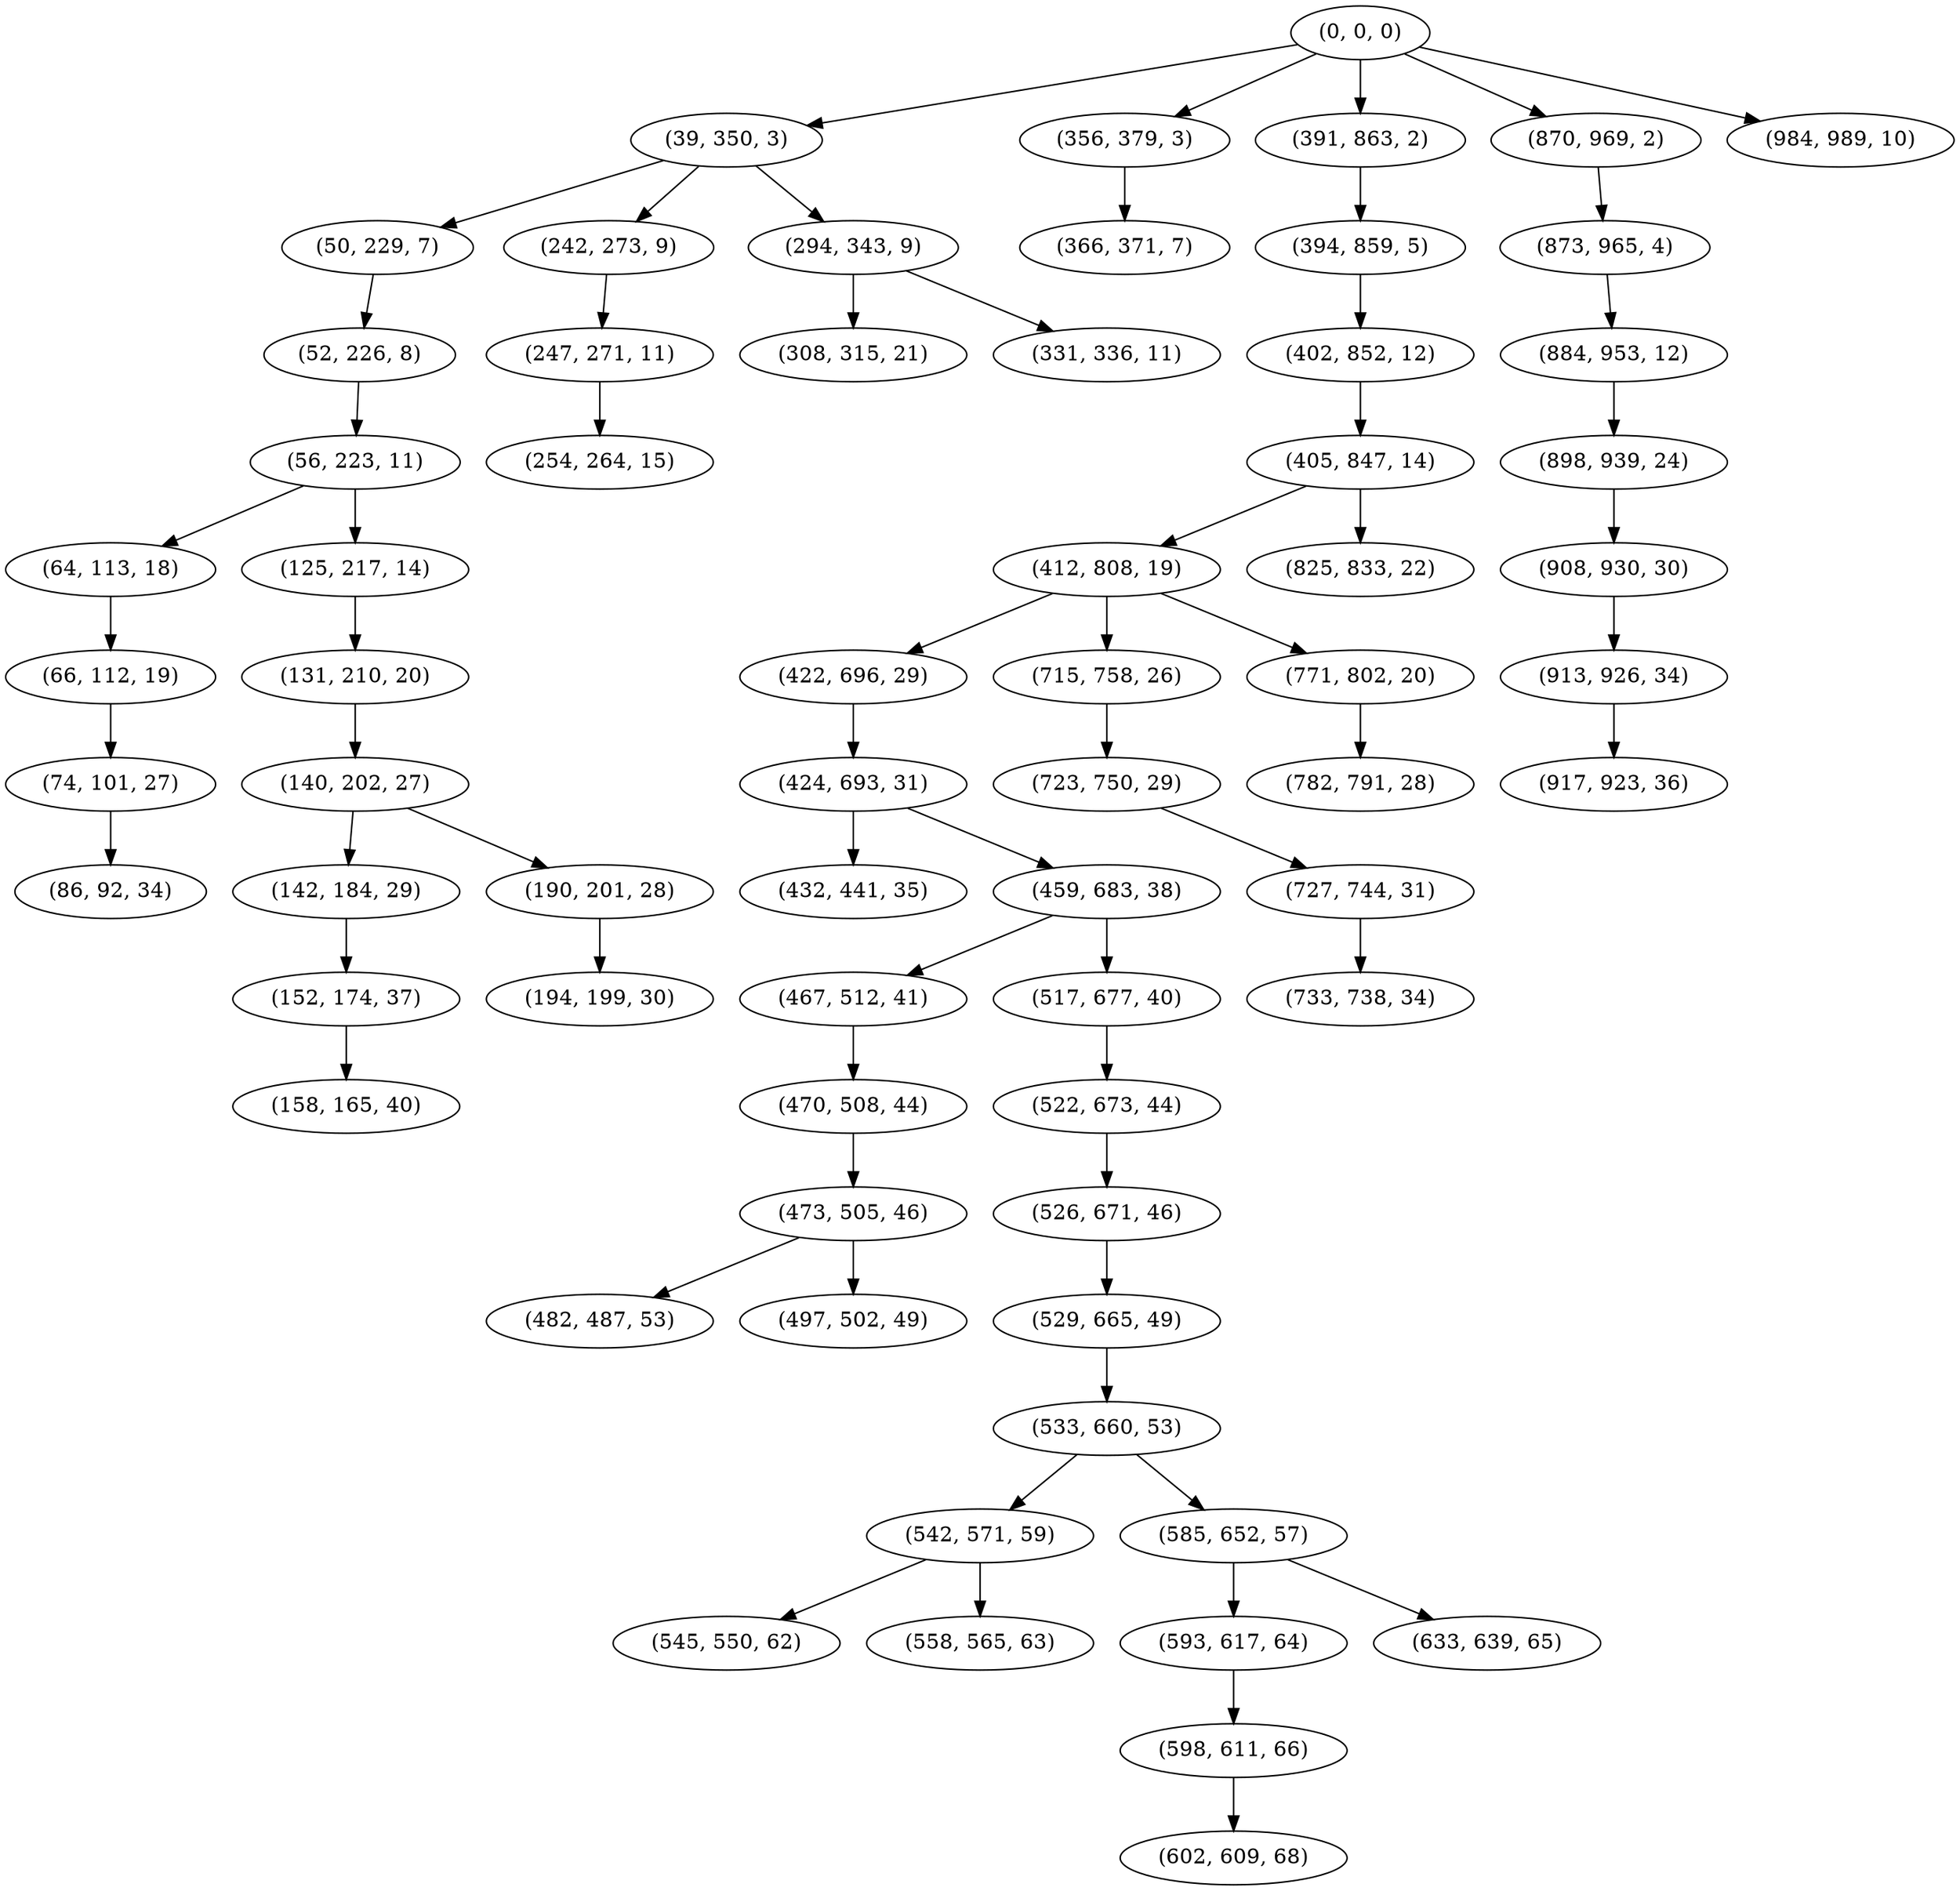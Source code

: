 digraph tree {
    "(0, 0, 0)";
    "(39, 350, 3)";
    "(50, 229, 7)";
    "(52, 226, 8)";
    "(56, 223, 11)";
    "(64, 113, 18)";
    "(66, 112, 19)";
    "(74, 101, 27)";
    "(86, 92, 34)";
    "(125, 217, 14)";
    "(131, 210, 20)";
    "(140, 202, 27)";
    "(142, 184, 29)";
    "(152, 174, 37)";
    "(158, 165, 40)";
    "(190, 201, 28)";
    "(194, 199, 30)";
    "(242, 273, 9)";
    "(247, 271, 11)";
    "(254, 264, 15)";
    "(294, 343, 9)";
    "(308, 315, 21)";
    "(331, 336, 11)";
    "(356, 379, 3)";
    "(366, 371, 7)";
    "(391, 863, 2)";
    "(394, 859, 5)";
    "(402, 852, 12)";
    "(405, 847, 14)";
    "(412, 808, 19)";
    "(422, 696, 29)";
    "(424, 693, 31)";
    "(432, 441, 35)";
    "(459, 683, 38)";
    "(467, 512, 41)";
    "(470, 508, 44)";
    "(473, 505, 46)";
    "(482, 487, 53)";
    "(497, 502, 49)";
    "(517, 677, 40)";
    "(522, 673, 44)";
    "(526, 671, 46)";
    "(529, 665, 49)";
    "(533, 660, 53)";
    "(542, 571, 59)";
    "(545, 550, 62)";
    "(558, 565, 63)";
    "(585, 652, 57)";
    "(593, 617, 64)";
    "(598, 611, 66)";
    "(602, 609, 68)";
    "(633, 639, 65)";
    "(715, 758, 26)";
    "(723, 750, 29)";
    "(727, 744, 31)";
    "(733, 738, 34)";
    "(771, 802, 20)";
    "(782, 791, 28)";
    "(825, 833, 22)";
    "(870, 969, 2)";
    "(873, 965, 4)";
    "(884, 953, 12)";
    "(898, 939, 24)";
    "(908, 930, 30)";
    "(913, 926, 34)";
    "(917, 923, 36)";
    "(984, 989, 10)";
    "(0, 0, 0)" -> "(39, 350, 3)";
    "(0, 0, 0)" -> "(356, 379, 3)";
    "(0, 0, 0)" -> "(391, 863, 2)";
    "(0, 0, 0)" -> "(870, 969, 2)";
    "(0, 0, 0)" -> "(984, 989, 10)";
    "(39, 350, 3)" -> "(50, 229, 7)";
    "(39, 350, 3)" -> "(242, 273, 9)";
    "(39, 350, 3)" -> "(294, 343, 9)";
    "(50, 229, 7)" -> "(52, 226, 8)";
    "(52, 226, 8)" -> "(56, 223, 11)";
    "(56, 223, 11)" -> "(64, 113, 18)";
    "(56, 223, 11)" -> "(125, 217, 14)";
    "(64, 113, 18)" -> "(66, 112, 19)";
    "(66, 112, 19)" -> "(74, 101, 27)";
    "(74, 101, 27)" -> "(86, 92, 34)";
    "(125, 217, 14)" -> "(131, 210, 20)";
    "(131, 210, 20)" -> "(140, 202, 27)";
    "(140, 202, 27)" -> "(142, 184, 29)";
    "(140, 202, 27)" -> "(190, 201, 28)";
    "(142, 184, 29)" -> "(152, 174, 37)";
    "(152, 174, 37)" -> "(158, 165, 40)";
    "(190, 201, 28)" -> "(194, 199, 30)";
    "(242, 273, 9)" -> "(247, 271, 11)";
    "(247, 271, 11)" -> "(254, 264, 15)";
    "(294, 343, 9)" -> "(308, 315, 21)";
    "(294, 343, 9)" -> "(331, 336, 11)";
    "(356, 379, 3)" -> "(366, 371, 7)";
    "(391, 863, 2)" -> "(394, 859, 5)";
    "(394, 859, 5)" -> "(402, 852, 12)";
    "(402, 852, 12)" -> "(405, 847, 14)";
    "(405, 847, 14)" -> "(412, 808, 19)";
    "(405, 847, 14)" -> "(825, 833, 22)";
    "(412, 808, 19)" -> "(422, 696, 29)";
    "(412, 808, 19)" -> "(715, 758, 26)";
    "(412, 808, 19)" -> "(771, 802, 20)";
    "(422, 696, 29)" -> "(424, 693, 31)";
    "(424, 693, 31)" -> "(432, 441, 35)";
    "(424, 693, 31)" -> "(459, 683, 38)";
    "(459, 683, 38)" -> "(467, 512, 41)";
    "(459, 683, 38)" -> "(517, 677, 40)";
    "(467, 512, 41)" -> "(470, 508, 44)";
    "(470, 508, 44)" -> "(473, 505, 46)";
    "(473, 505, 46)" -> "(482, 487, 53)";
    "(473, 505, 46)" -> "(497, 502, 49)";
    "(517, 677, 40)" -> "(522, 673, 44)";
    "(522, 673, 44)" -> "(526, 671, 46)";
    "(526, 671, 46)" -> "(529, 665, 49)";
    "(529, 665, 49)" -> "(533, 660, 53)";
    "(533, 660, 53)" -> "(542, 571, 59)";
    "(533, 660, 53)" -> "(585, 652, 57)";
    "(542, 571, 59)" -> "(545, 550, 62)";
    "(542, 571, 59)" -> "(558, 565, 63)";
    "(585, 652, 57)" -> "(593, 617, 64)";
    "(585, 652, 57)" -> "(633, 639, 65)";
    "(593, 617, 64)" -> "(598, 611, 66)";
    "(598, 611, 66)" -> "(602, 609, 68)";
    "(715, 758, 26)" -> "(723, 750, 29)";
    "(723, 750, 29)" -> "(727, 744, 31)";
    "(727, 744, 31)" -> "(733, 738, 34)";
    "(771, 802, 20)" -> "(782, 791, 28)";
    "(870, 969, 2)" -> "(873, 965, 4)";
    "(873, 965, 4)" -> "(884, 953, 12)";
    "(884, 953, 12)" -> "(898, 939, 24)";
    "(898, 939, 24)" -> "(908, 930, 30)";
    "(908, 930, 30)" -> "(913, 926, 34)";
    "(913, 926, 34)" -> "(917, 923, 36)";
}
